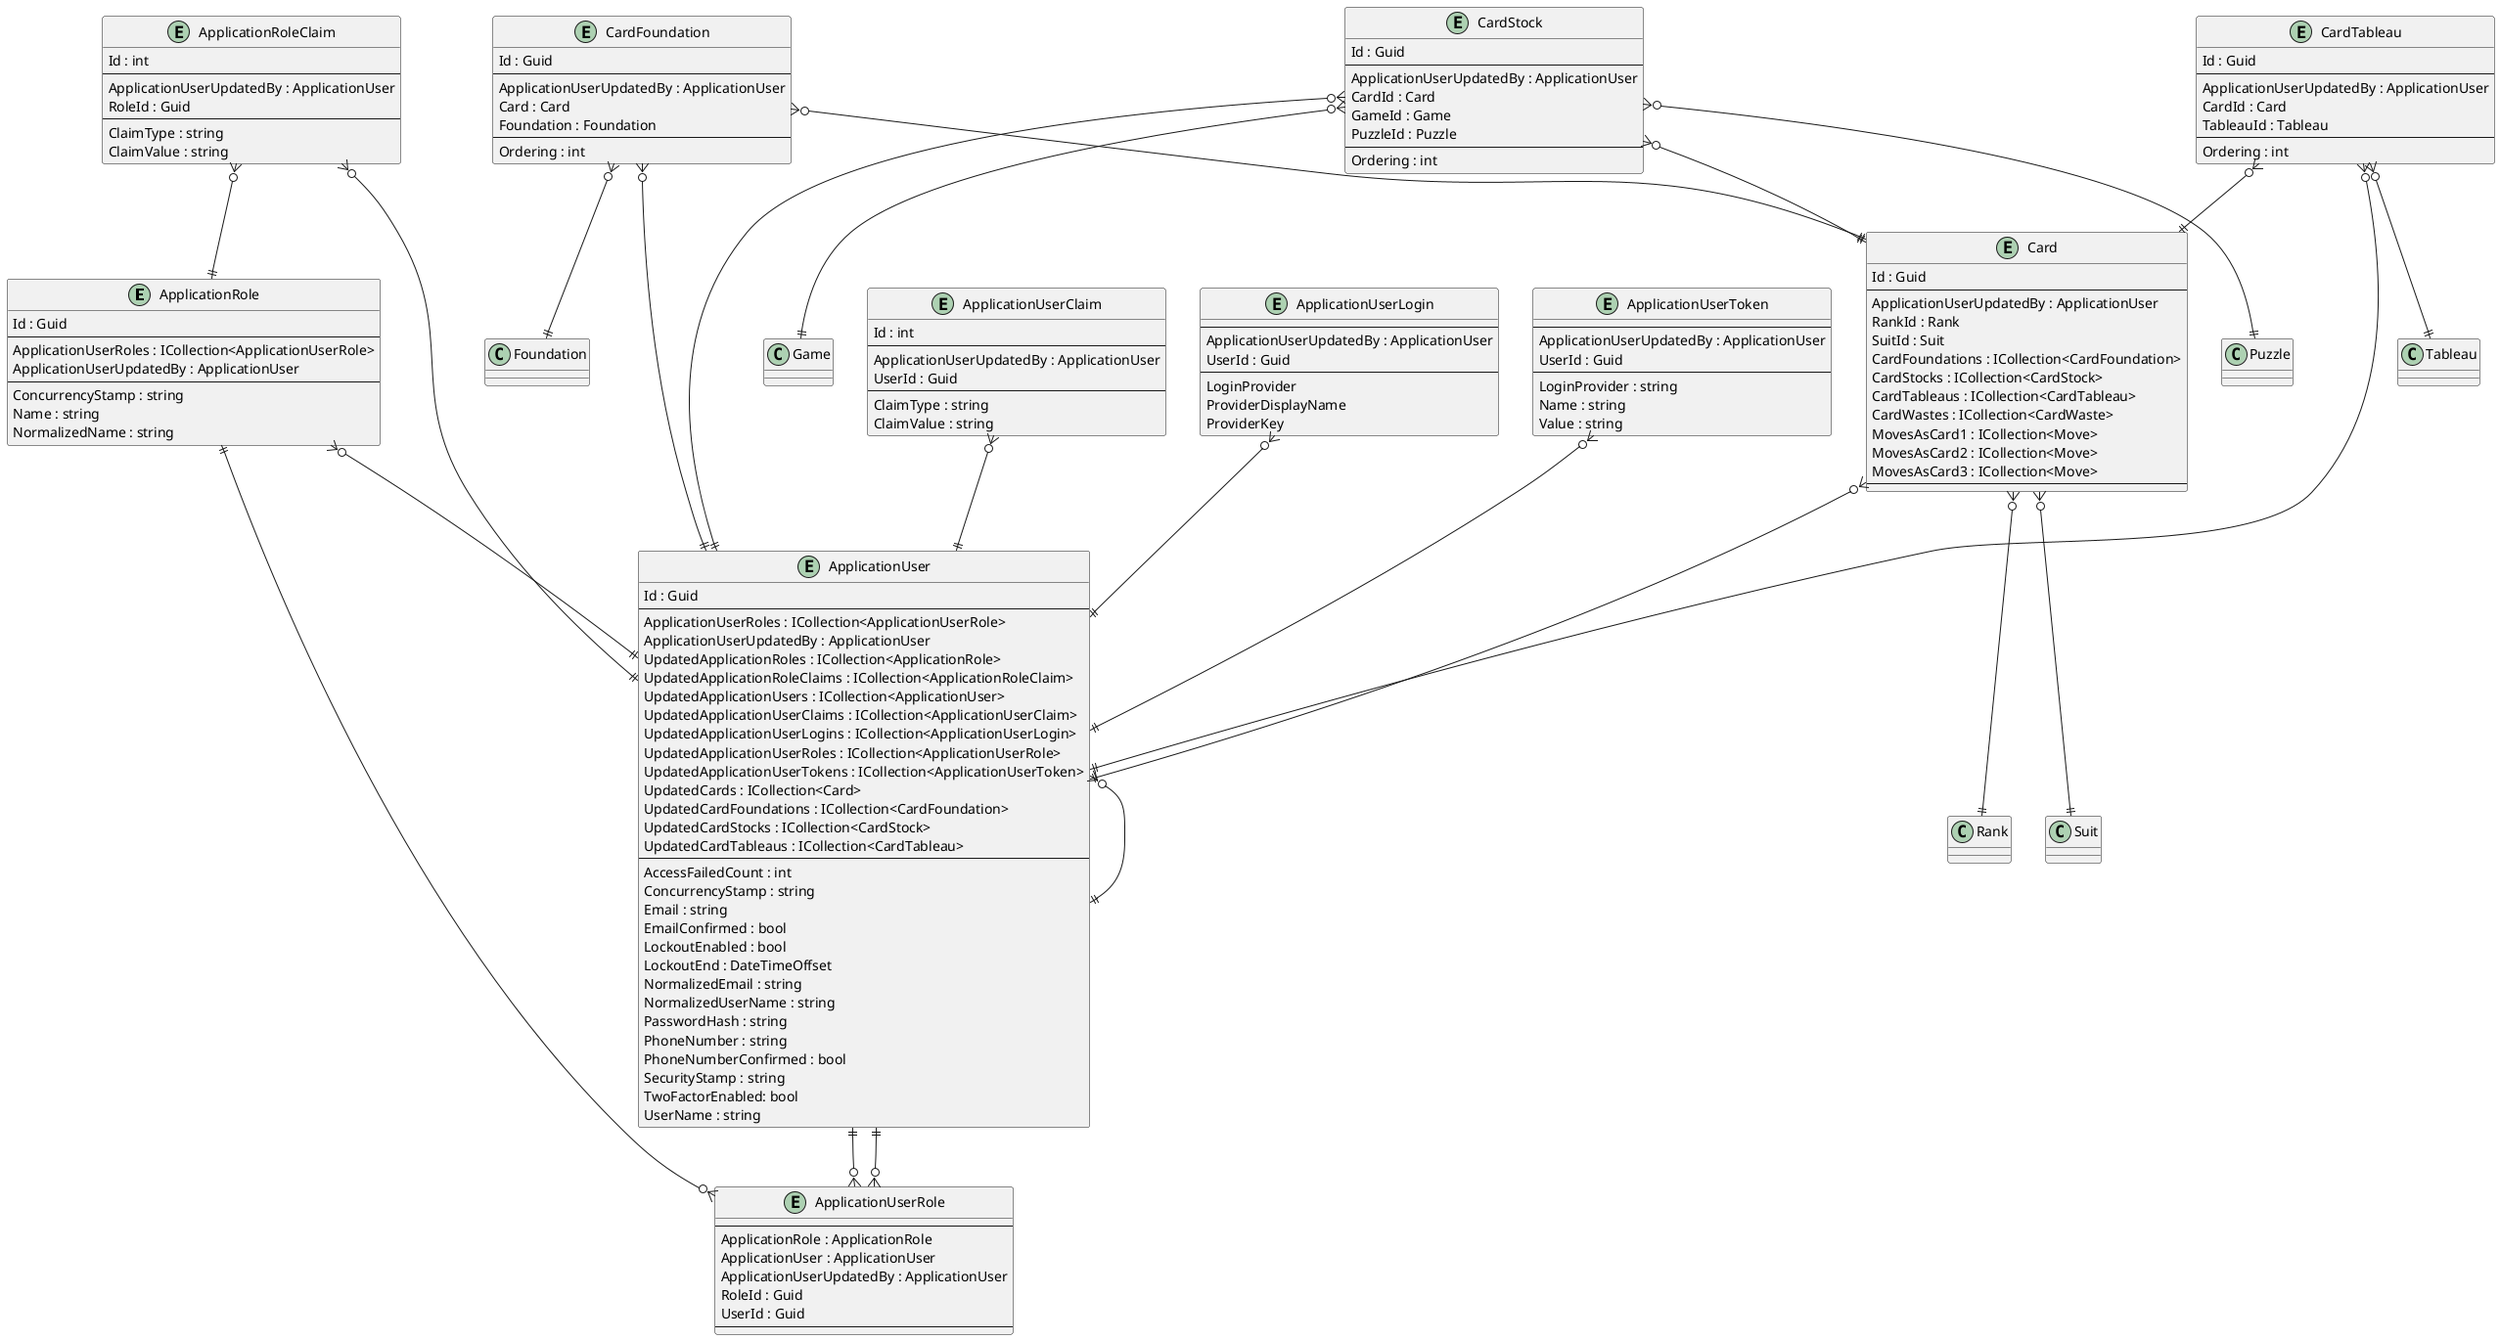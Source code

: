 @startuml

entity ApplicationRole {
    Id : Guid
    --
    ApplicationUserRoles : ICollection<ApplicationUserRole>
    ApplicationUserUpdatedBy : ApplicationUser
    --
    ConcurrencyStamp : string
    Name : string
    NormalizedName : string
}

entity ApplicationRoleClaim {
    Id : int
    --
    ApplicationUserUpdatedBy : ApplicationUser
    RoleId : Guid
    --
    ClaimType : string
    ClaimValue : string
}

entity ApplicationUser {
    Id : Guid
    --
    ApplicationUserRoles : ICollection<ApplicationUserRole>
    ApplicationUserUpdatedBy : ApplicationUser
    UpdatedApplicationRoles : ICollection<ApplicationRole>
    UpdatedApplicationRoleClaims : ICollection<ApplicationRoleClaim>
    UpdatedApplicationUsers : ICollection<ApplicationUser>
    UpdatedApplicationUserClaims : ICollection<ApplicationUserClaim>
    UpdatedApplicationUserLogins : ICollection<ApplicationUserLogin>
    UpdatedApplicationUserRoles : ICollection<ApplicationUserRole>
    UpdatedApplicationUserTokens : ICollection<ApplicationUserToken>
    UpdatedCards : ICollection<Card>
    UpdatedCardFoundations : ICollection<CardFoundation>
    UpdatedCardStocks : ICollection<CardStock>
    UpdatedCardTableaus : ICollection<CardTableau>
    ' ApplicationUserKeyCodePlaceholder
    --
    AccessFailedCount : int
    ConcurrencyStamp : string
    Email : string
    EmailConfirmed : bool
    LockoutEnabled : bool
    LockoutEnd : DateTimeOffset
    NormalizedEmail : string
    NormalizedUserName : string
    PasswordHash : string
    PhoneNumber : string
    PhoneNumberConfirmed : bool
    SecurityStamp : string
    TwoFactorEnabled: bool
    UserName : string
}

entity ApplicationUserClaim {
    Id : int
    --
    ApplicationUserUpdatedBy : ApplicationUser
    UserId : Guid
    --
    ClaimType : string
    ClaimValue : string
}

entity ApplicationUserLogin {
    --
    ApplicationUserUpdatedBy : ApplicationUser
    UserId : Guid
    --
    LoginProvider
    ProviderDisplayName
    ProviderKey
}

entity ApplicationUserRole {
    --
    ApplicationRole : ApplicationRole
    ApplicationUser : ApplicationUser
    ApplicationUserUpdatedBy : ApplicationUser
    RoleId : Guid
    UserId : Guid
    --
}

entity ApplicationUserToken {
    --
    ApplicationUserUpdatedBy : ApplicationUser
    UserId : Guid
    --
    LoginProvider : string
    Name : string
    Value : string
}

entity Card {
    Id : Guid
    --
    ApplicationUserUpdatedBy : ApplicationUser
    RankId : Rank
    SuitId : Suit
    CardFoundations : ICollection<CardFoundation>
    CardStocks : ICollection<CardStock>
    CardTableaus : ICollection<CardTableau>
    CardWastes : ICollection<CardWaste>
    MovesAsCard1 : ICollection<Move>
    MovesAsCard2 : ICollection<Move>
    MovesAsCard3 : ICollection<Move>
    ' CardKeyCodePlaceholder
    --
    ' CardPropertyCodePlaceholder
}

entity CardFoundation {
    Id : Guid
    --
    ApplicationUserUpdatedBy : ApplicationUser
    Card : Card
    Foundation : Foundation
    ' CardFoundationKeyCodePlaceholder
    --
    Ordering : int
    ' CardFoundationPropertyCodePlaceholder
}

entity CardStock {
    Id : Guid
    --
    ApplicationUserUpdatedBy : ApplicationUser
    CardId : Card
    GameId : Game
    PuzzleId : Puzzle
    ' CardStockKeyCodePlaceholder
    --
    Ordering : int
    ' CardStockPropertyCodePlaceholder
}

entity CardTableau {
    Id : Guid
    --
    ApplicationUserUpdatedBy : ApplicationUser
    CardId : Card
    TableauId : Tableau
    ' CardTableauKeyCodePlaceholder
    --
    Ordering : int
    ' CardTableauPropertyCodePlaceholder
}

' EntityCodePlaceholder

ApplicationRole ||--o{ ApplicationUserRole
ApplicationRole }o--|| ApplicationUser
ApplicationRoleClaim }o--|| ApplicationRole
ApplicationRoleClaim }o--|| ApplicationUser
ApplicationUser }o--|| ApplicationUser
ApplicationUser ||--o{ ApplicationUserRole
ApplicationUserClaim }o--|| ApplicationUser
ApplicationUserLogin }o--|| ApplicationUser
ApplicationUserRole }o--|| ApplicationUser
ApplicationUserToken }o--|| ApplicationUser

Card }o--|| ApplicationUser
Card }o--|| Rank
Card }o--|| Suit
CardFoundation }o--|| ApplicationUser
CardFoundation }o--|| Card
CardFoundation }o--|| Foundation
CardStock }o--|| ApplicationUser
CardStock }o--|| Card
CardStock }o--|| Game
CardStock }o--|| Puzzle
CardTableau }o--|| ApplicationUser
CardTableau }o--|| Card
CardTableau }o--|| Tableau
' RelationshipCodePlaceholder

@enduml

